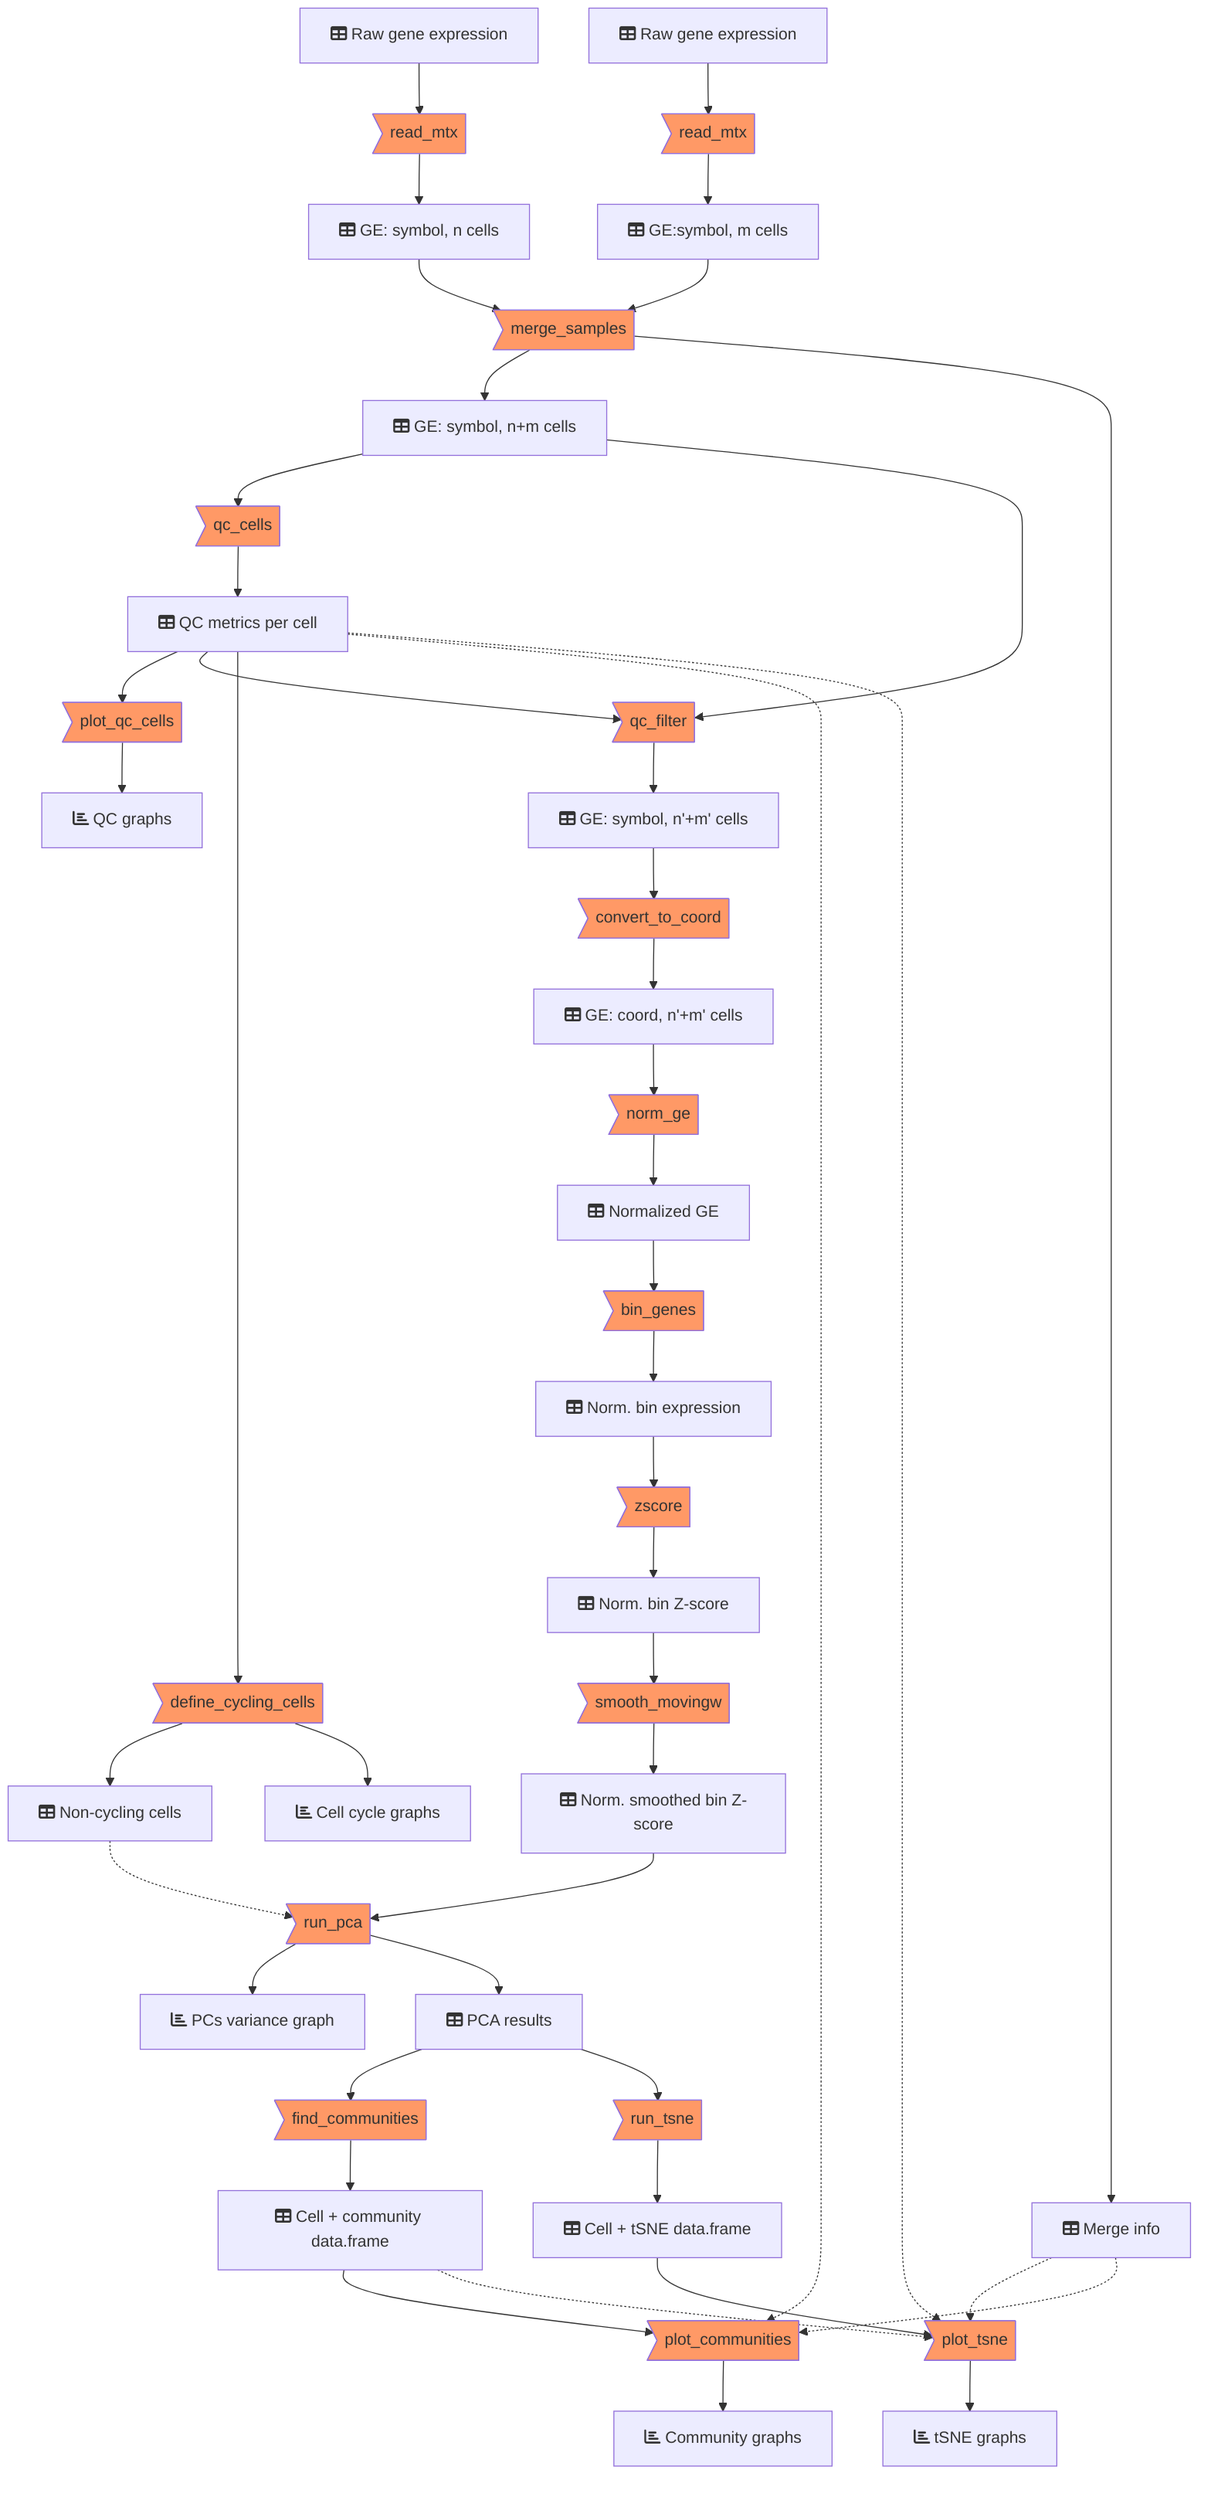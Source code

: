 graph TD
A[fa:fa-table Raw gene expression] --> B>read_mtx]
B --> C[fa:fa-table GE: symbol, n cells]
AA[fa:fa-table Raw gene expression] --> BB>read_mtx]
BB --> CC[fa:fa-table GE:symbol, m cells]

C --> ms>merge_samples]
CC --> ms>merge_samples]
ms --> MS[fa:fa-table GE: symbol, n+m cells]

MS --> D>qc_cells]
D --> E[fa:fa-table QC metrics per cell]
E --> E1>plot_qc_cells]
E1 --> E2[fa:fa-chart-bar QC graphs]

MS --> F>qc_filter]
E --> F>qc_filter]
F --> G[fa:fa-table GE: symbol, n'+m' cells]

G --> H>convert_to_coord]
H --> I[fa:fa-table GE: coord, n'+m' cells]
I --> J>norm_ge]
J --> JJ[fa:fa-table Normalized GE]
JJ --> K>bin_genes]
K --> KK[fa:fa-table Norm. bin expression]
KK --> L>zscore]
L --> LL[fa:fa-table Norm. bin Z-score]
LL --> M>smooth_movingw]
M --> MM[fa:fa-table Norm. smoothed bin Z-score]

E --> E3>define_cycling_cells]
E3 --> E5[fa:fa-table Non-cycling cells]
E3 --> E4[fa:fa-chart-bar Cell cycle graphs]

MM --> N>run_pca]
E5 -.-> N
N --> NNN[fa:fa-chart-bar PCs variance graph]
N --> NN[fa:fa-table PCA results]

NN --> O>find_communities]
O --> OO[fa:fa-table Cell + community data.frame]
OO --> O2>plot_communities]
O2 --> O3[fa:fa-chart-bar Community graphs]
E -.-> O2

ms --> MS2[fa:fa-table Merge info]
MS2 -.-> P2
MS2 -.-> O2

NN --> P>run_tsne]
P --> PP[fa:fa-table Cell + tSNE data.frame]
PP --> P2>plot_tsne]
P2 --> P3[fa:fa-chart-bar tSNE graphs]
E -.-> P2
OO -.-> P2


classDef orange fill:#f96;
class ms,B,BB,D,E1,E3,F,H,J,K,L,M,N,O,O2,P,P2 orange